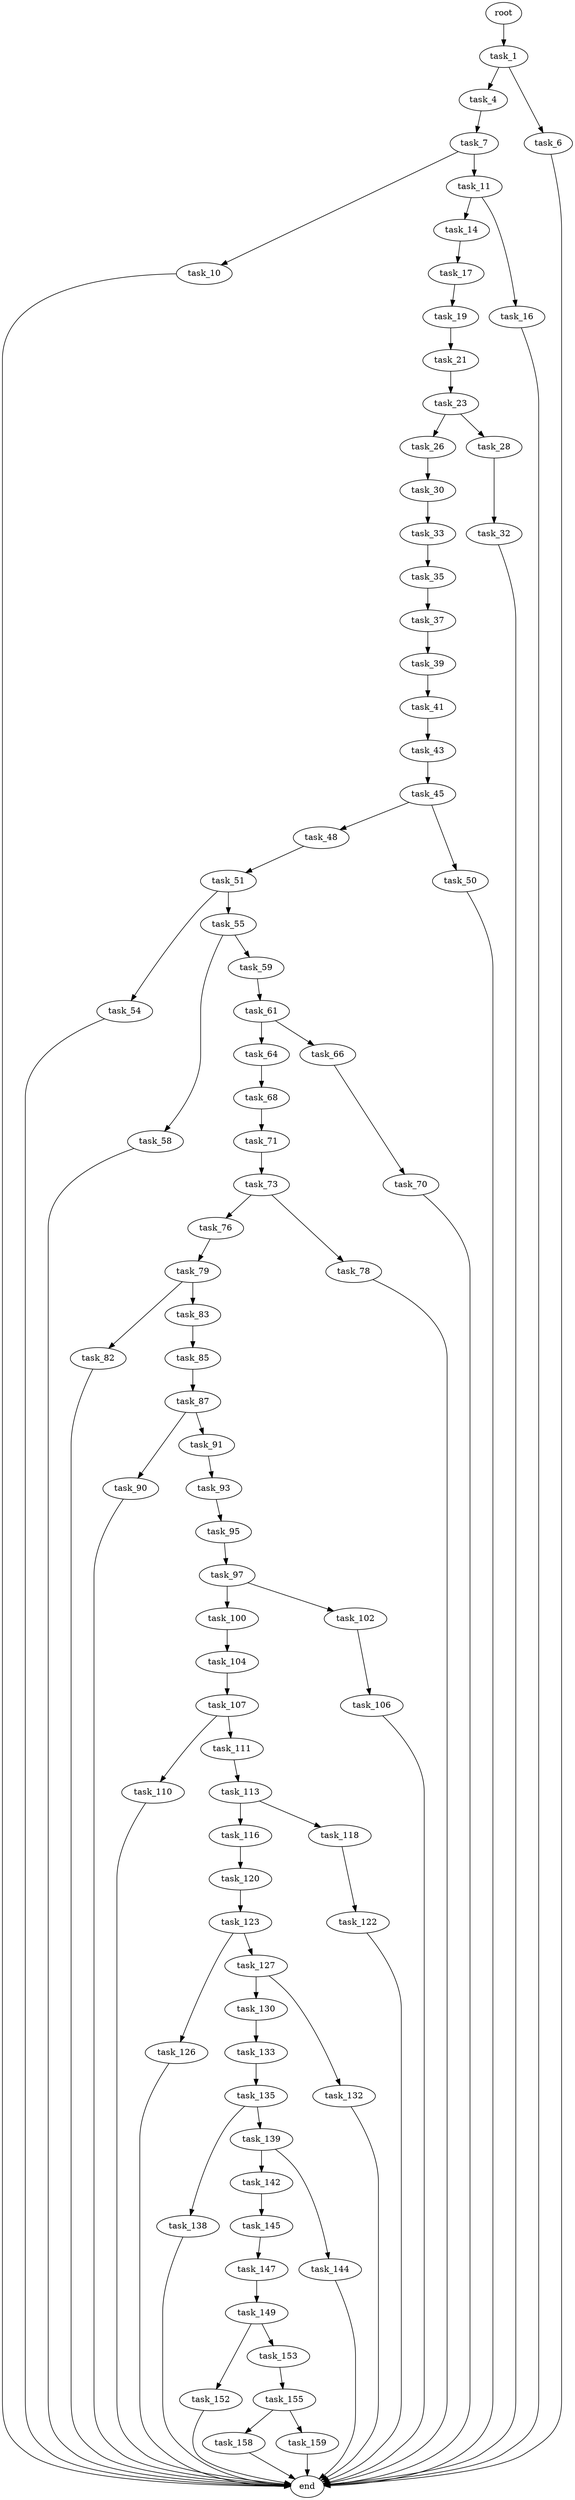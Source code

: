 digraph G {
  root [size="0.000000"];
  task_1 [size="2729646309.000000"];
  task_4 [size="6938440366.000000"];
  task_6 [size="755482779851.000000"];
  task_7 [size="368293445632.000000"];
  task_10 [size="787581607.000000"];
  task_11 [size="1073741824000.000000"];
  task_14 [size="8589934592.000000"];
  task_16 [size="47366685680.000000"];
  task_17 [size="35922445041.000000"];
  task_19 [size="1791436667.000000"];
  task_21 [size="439909959259.000000"];
  task_23 [size="68719476736.000000"];
  task_26 [size="93732567628.000000"];
  task_28 [size="134217728000.000000"];
  task_30 [size="134217728000.000000"];
  task_32 [size="4632236880.000000"];
  task_33 [size="126148352291.000000"];
  task_35 [size="8589934592.000000"];
  task_37 [size="24971435493.000000"];
  task_39 [size="9664616924.000000"];
  task_41 [size="68719476736.000000"];
  task_43 [size="25946490559.000000"];
  task_45 [size="782757789696.000000"];
  task_48 [size="549755813888.000000"];
  task_50 [size="209214068290.000000"];
  task_51 [size="1219447240.000000"];
  task_54 [size="37471517342.000000"];
  task_55 [size="68719476736.000000"];
  task_58 [size="68719476736.000000"];
  task_59 [size="610081345957.000000"];
  task_61 [size="5190028487.000000"];
  task_64 [size="18169407231.000000"];
  task_66 [size="134217728000.000000"];
  task_68 [size="14970973122.000000"];
  task_70 [size="231928233984.000000"];
  task_71 [size="298509810519.000000"];
  task_73 [size="14764810510.000000"];
  task_76 [size="134217728000.000000"];
  task_78 [size="368293445632.000000"];
  task_79 [size="6016641310.000000"];
  task_82 [size="26544638656.000000"];
  task_83 [size="537282048.000000"];
  task_85 [size="8589934592.000000"];
  task_87 [size="7561998851.000000"];
  task_90 [size="368293445632.000000"];
  task_91 [size="1775022483.000000"];
  task_93 [size="8589934592.000000"];
  task_95 [size="333558959.000000"];
  task_97 [size="13593755253.000000"];
  task_100 [size="137522711987.000000"];
  task_102 [size="6713095700.000000"];
  task_104 [size="807775860025.000000"];
  task_106 [size="17978098782.000000"];
  task_107 [size="7812396249.000000"];
  task_110 [size="231928233984.000000"];
  task_111 [size="1267686161.000000"];
  task_113 [size="134217728000.000000"];
  task_116 [size="9989801520.000000"];
  task_118 [size="87769307244.000000"];
  task_120 [size="368293445632.000000"];
  task_122 [size="13504731580.000000"];
  task_123 [size="1819584341.000000"];
  task_126 [size="18267021922.000000"];
  task_127 [size="628879973618.000000"];
  task_130 [size="490228840014.000000"];
  task_132 [size="18459313734.000000"];
  task_133 [size="45441249500.000000"];
  task_135 [size="8589934592.000000"];
  task_138 [size="549755813888.000000"];
  task_139 [size="1876012921.000000"];
  task_142 [size="37122617953.000000"];
  task_144 [size="8589934592.000000"];
  task_145 [size="68719476736.000000"];
  task_147 [size="72293750939.000000"];
  task_149 [size="14843428719.000000"];
  task_152 [size="368293445632.000000"];
  task_153 [size="30060401850.000000"];
  task_155 [size="8589934592.000000"];
  task_158 [size="31216724340.000000"];
  task_159 [size="368293445632.000000"];
  end [size="0.000000"];

  root -> task_1 [size="1.000000"];
  task_1 -> task_4 [size="75497472.000000"];
  task_1 -> task_6 [size="75497472.000000"];
  task_4 -> task_7 [size="301989888.000000"];
  task_6 -> end [size="1.000000"];
  task_7 -> task_10 [size="411041792.000000"];
  task_7 -> task_11 [size="411041792.000000"];
  task_10 -> end [size="1.000000"];
  task_11 -> task_14 [size="838860800.000000"];
  task_11 -> task_16 [size="838860800.000000"];
  task_14 -> task_17 [size="33554432.000000"];
  task_16 -> end [size="1.000000"];
  task_17 -> task_19 [size="679477248.000000"];
  task_19 -> task_21 [size="134217728.000000"];
  task_21 -> task_23 [size="838860800.000000"];
  task_23 -> task_26 [size="134217728.000000"];
  task_23 -> task_28 [size="134217728.000000"];
  task_26 -> task_30 [size="75497472.000000"];
  task_28 -> task_32 [size="209715200.000000"];
  task_30 -> task_33 [size="209715200.000000"];
  task_32 -> end [size="1.000000"];
  task_33 -> task_35 [size="209715200.000000"];
  task_35 -> task_37 [size="33554432.000000"];
  task_37 -> task_39 [size="33554432.000000"];
  task_39 -> task_41 [size="301989888.000000"];
  task_41 -> task_43 [size="134217728.000000"];
  task_43 -> task_45 [size="411041792.000000"];
  task_45 -> task_48 [size="679477248.000000"];
  task_45 -> task_50 [size="679477248.000000"];
  task_48 -> task_51 [size="536870912.000000"];
  task_50 -> end [size="1.000000"];
  task_51 -> task_54 [size="33554432.000000"];
  task_51 -> task_55 [size="33554432.000000"];
  task_54 -> end [size="1.000000"];
  task_55 -> task_58 [size="134217728.000000"];
  task_55 -> task_59 [size="134217728.000000"];
  task_58 -> end [size="1.000000"];
  task_59 -> task_61 [size="536870912.000000"];
  task_61 -> task_64 [size="134217728.000000"];
  task_61 -> task_66 [size="134217728.000000"];
  task_64 -> task_68 [size="679477248.000000"];
  task_66 -> task_70 [size="209715200.000000"];
  task_68 -> task_71 [size="838860800.000000"];
  task_70 -> end [size="1.000000"];
  task_71 -> task_73 [size="411041792.000000"];
  task_73 -> task_76 [size="411041792.000000"];
  task_73 -> task_78 [size="411041792.000000"];
  task_76 -> task_79 [size="209715200.000000"];
  task_78 -> end [size="1.000000"];
  task_79 -> task_82 [size="209715200.000000"];
  task_79 -> task_83 [size="209715200.000000"];
  task_82 -> end [size="1.000000"];
  task_83 -> task_85 [size="33554432.000000"];
  task_85 -> task_87 [size="33554432.000000"];
  task_87 -> task_90 [size="134217728.000000"];
  task_87 -> task_91 [size="134217728.000000"];
  task_90 -> end [size="1.000000"];
  task_91 -> task_93 [size="134217728.000000"];
  task_93 -> task_95 [size="33554432.000000"];
  task_95 -> task_97 [size="33554432.000000"];
  task_97 -> task_100 [size="411041792.000000"];
  task_97 -> task_102 [size="411041792.000000"];
  task_100 -> task_104 [size="134217728.000000"];
  task_102 -> task_106 [size="134217728.000000"];
  task_104 -> task_107 [size="536870912.000000"];
  task_106 -> end [size="1.000000"];
  task_107 -> task_110 [size="134217728.000000"];
  task_107 -> task_111 [size="134217728.000000"];
  task_110 -> end [size="1.000000"];
  task_111 -> task_113 [size="33554432.000000"];
  task_113 -> task_116 [size="209715200.000000"];
  task_113 -> task_118 [size="209715200.000000"];
  task_116 -> task_120 [size="536870912.000000"];
  task_118 -> task_122 [size="75497472.000000"];
  task_120 -> task_123 [size="411041792.000000"];
  task_122 -> end [size="1.000000"];
  task_123 -> task_126 [size="33554432.000000"];
  task_123 -> task_127 [size="33554432.000000"];
  task_126 -> end [size="1.000000"];
  task_127 -> task_130 [size="536870912.000000"];
  task_127 -> task_132 [size="536870912.000000"];
  task_130 -> task_133 [size="536870912.000000"];
  task_132 -> end [size="1.000000"];
  task_133 -> task_135 [size="33554432.000000"];
  task_135 -> task_138 [size="33554432.000000"];
  task_135 -> task_139 [size="33554432.000000"];
  task_138 -> end [size="1.000000"];
  task_139 -> task_142 [size="33554432.000000"];
  task_139 -> task_144 [size="33554432.000000"];
  task_142 -> task_145 [size="75497472.000000"];
  task_144 -> end [size="1.000000"];
  task_145 -> task_147 [size="134217728.000000"];
  task_147 -> task_149 [size="75497472.000000"];
  task_149 -> task_152 [size="33554432.000000"];
  task_149 -> task_153 [size="33554432.000000"];
  task_152 -> end [size="1.000000"];
  task_153 -> task_155 [size="536870912.000000"];
  task_155 -> task_158 [size="33554432.000000"];
  task_155 -> task_159 [size="33554432.000000"];
  task_158 -> end [size="1.000000"];
  task_159 -> end [size="1.000000"];
}
